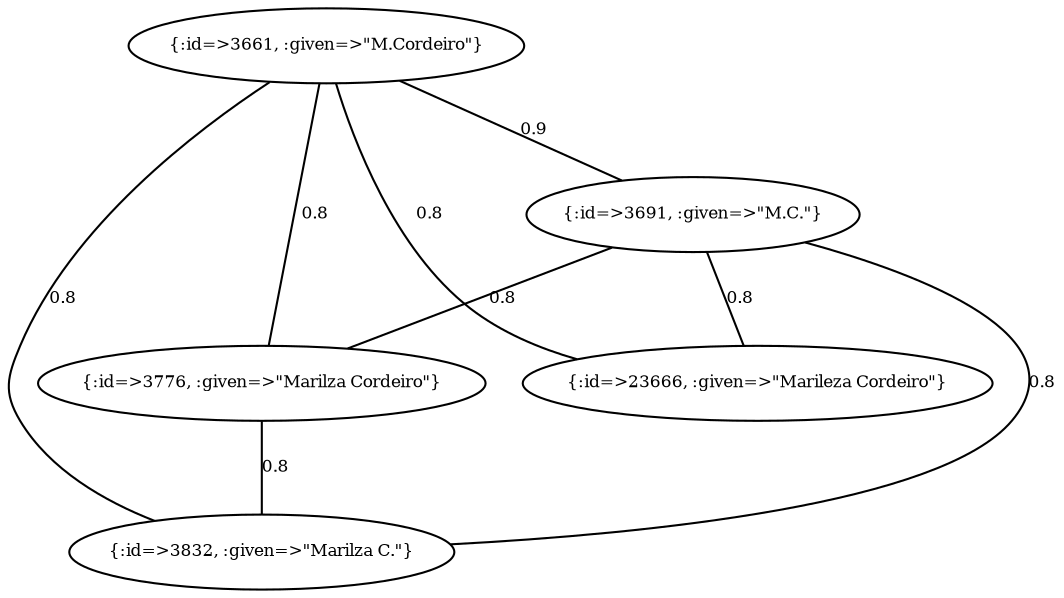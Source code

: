 graph Collector__WeightedGraph {
    "{:id=>3661, :given=>\"M.Cordeiro\"}" [
        fontsize = 8,
        label = "{:id=>3661, :given=>\"M.Cordeiro\"}"
    ]

    "{:id=>3691, :given=>\"M.C.\"}" [
        fontsize = 8,
        label = "{:id=>3691, :given=>\"M.C.\"}"
    ]

    "{:id=>3776, :given=>\"Marilza Cordeiro\"}" [
        fontsize = 8,
        label = "{:id=>3776, :given=>\"Marilza Cordeiro\"}"
    ]

    "{:id=>3832, :given=>\"Marilza C.\"}" [
        fontsize = 8,
        label = "{:id=>3832, :given=>\"Marilza C.\"}"
    ]

    "{:id=>23666, :given=>\"Marileza Cordeiro\"}" [
        fontsize = 8,
        label = "{:id=>23666, :given=>\"Marileza Cordeiro\"}"
    ]

    "{:id=>3661, :given=>\"M.Cordeiro\"}" -- "{:id=>3691, :given=>\"M.C.\"}" [
        fontsize = 8,
        label = 0.9
    ]

    "{:id=>3661, :given=>\"M.Cordeiro\"}" -- "{:id=>3776, :given=>\"Marilza Cordeiro\"}" [
        fontsize = 8,
        label = 0.8
    ]

    "{:id=>3661, :given=>\"M.Cordeiro\"}" -- "{:id=>3832, :given=>\"Marilza C.\"}" [
        fontsize = 8,
        label = 0.8
    ]

    "{:id=>3661, :given=>\"M.Cordeiro\"}" -- "{:id=>23666, :given=>\"Marileza Cordeiro\"}" [
        fontsize = 8,
        label = 0.8
    ]

    "{:id=>3691, :given=>\"M.C.\"}" -- "{:id=>3776, :given=>\"Marilza Cordeiro\"}" [
        fontsize = 8,
        label = 0.8
    ]

    "{:id=>3691, :given=>\"M.C.\"}" -- "{:id=>3832, :given=>\"Marilza C.\"}" [
        fontsize = 8,
        label = 0.8
    ]

    "{:id=>3691, :given=>\"M.C.\"}" -- "{:id=>23666, :given=>\"Marileza Cordeiro\"}" [
        fontsize = 8,
        label = 0.8
    ]

    "{:id=>3776, :given=>\"Marilza Cordeiro\"}" -- "{:id=>3832, :given=>\"Marilza C.\"}" [
        fontsize = 8,
        label = 0.8
    ]
}
